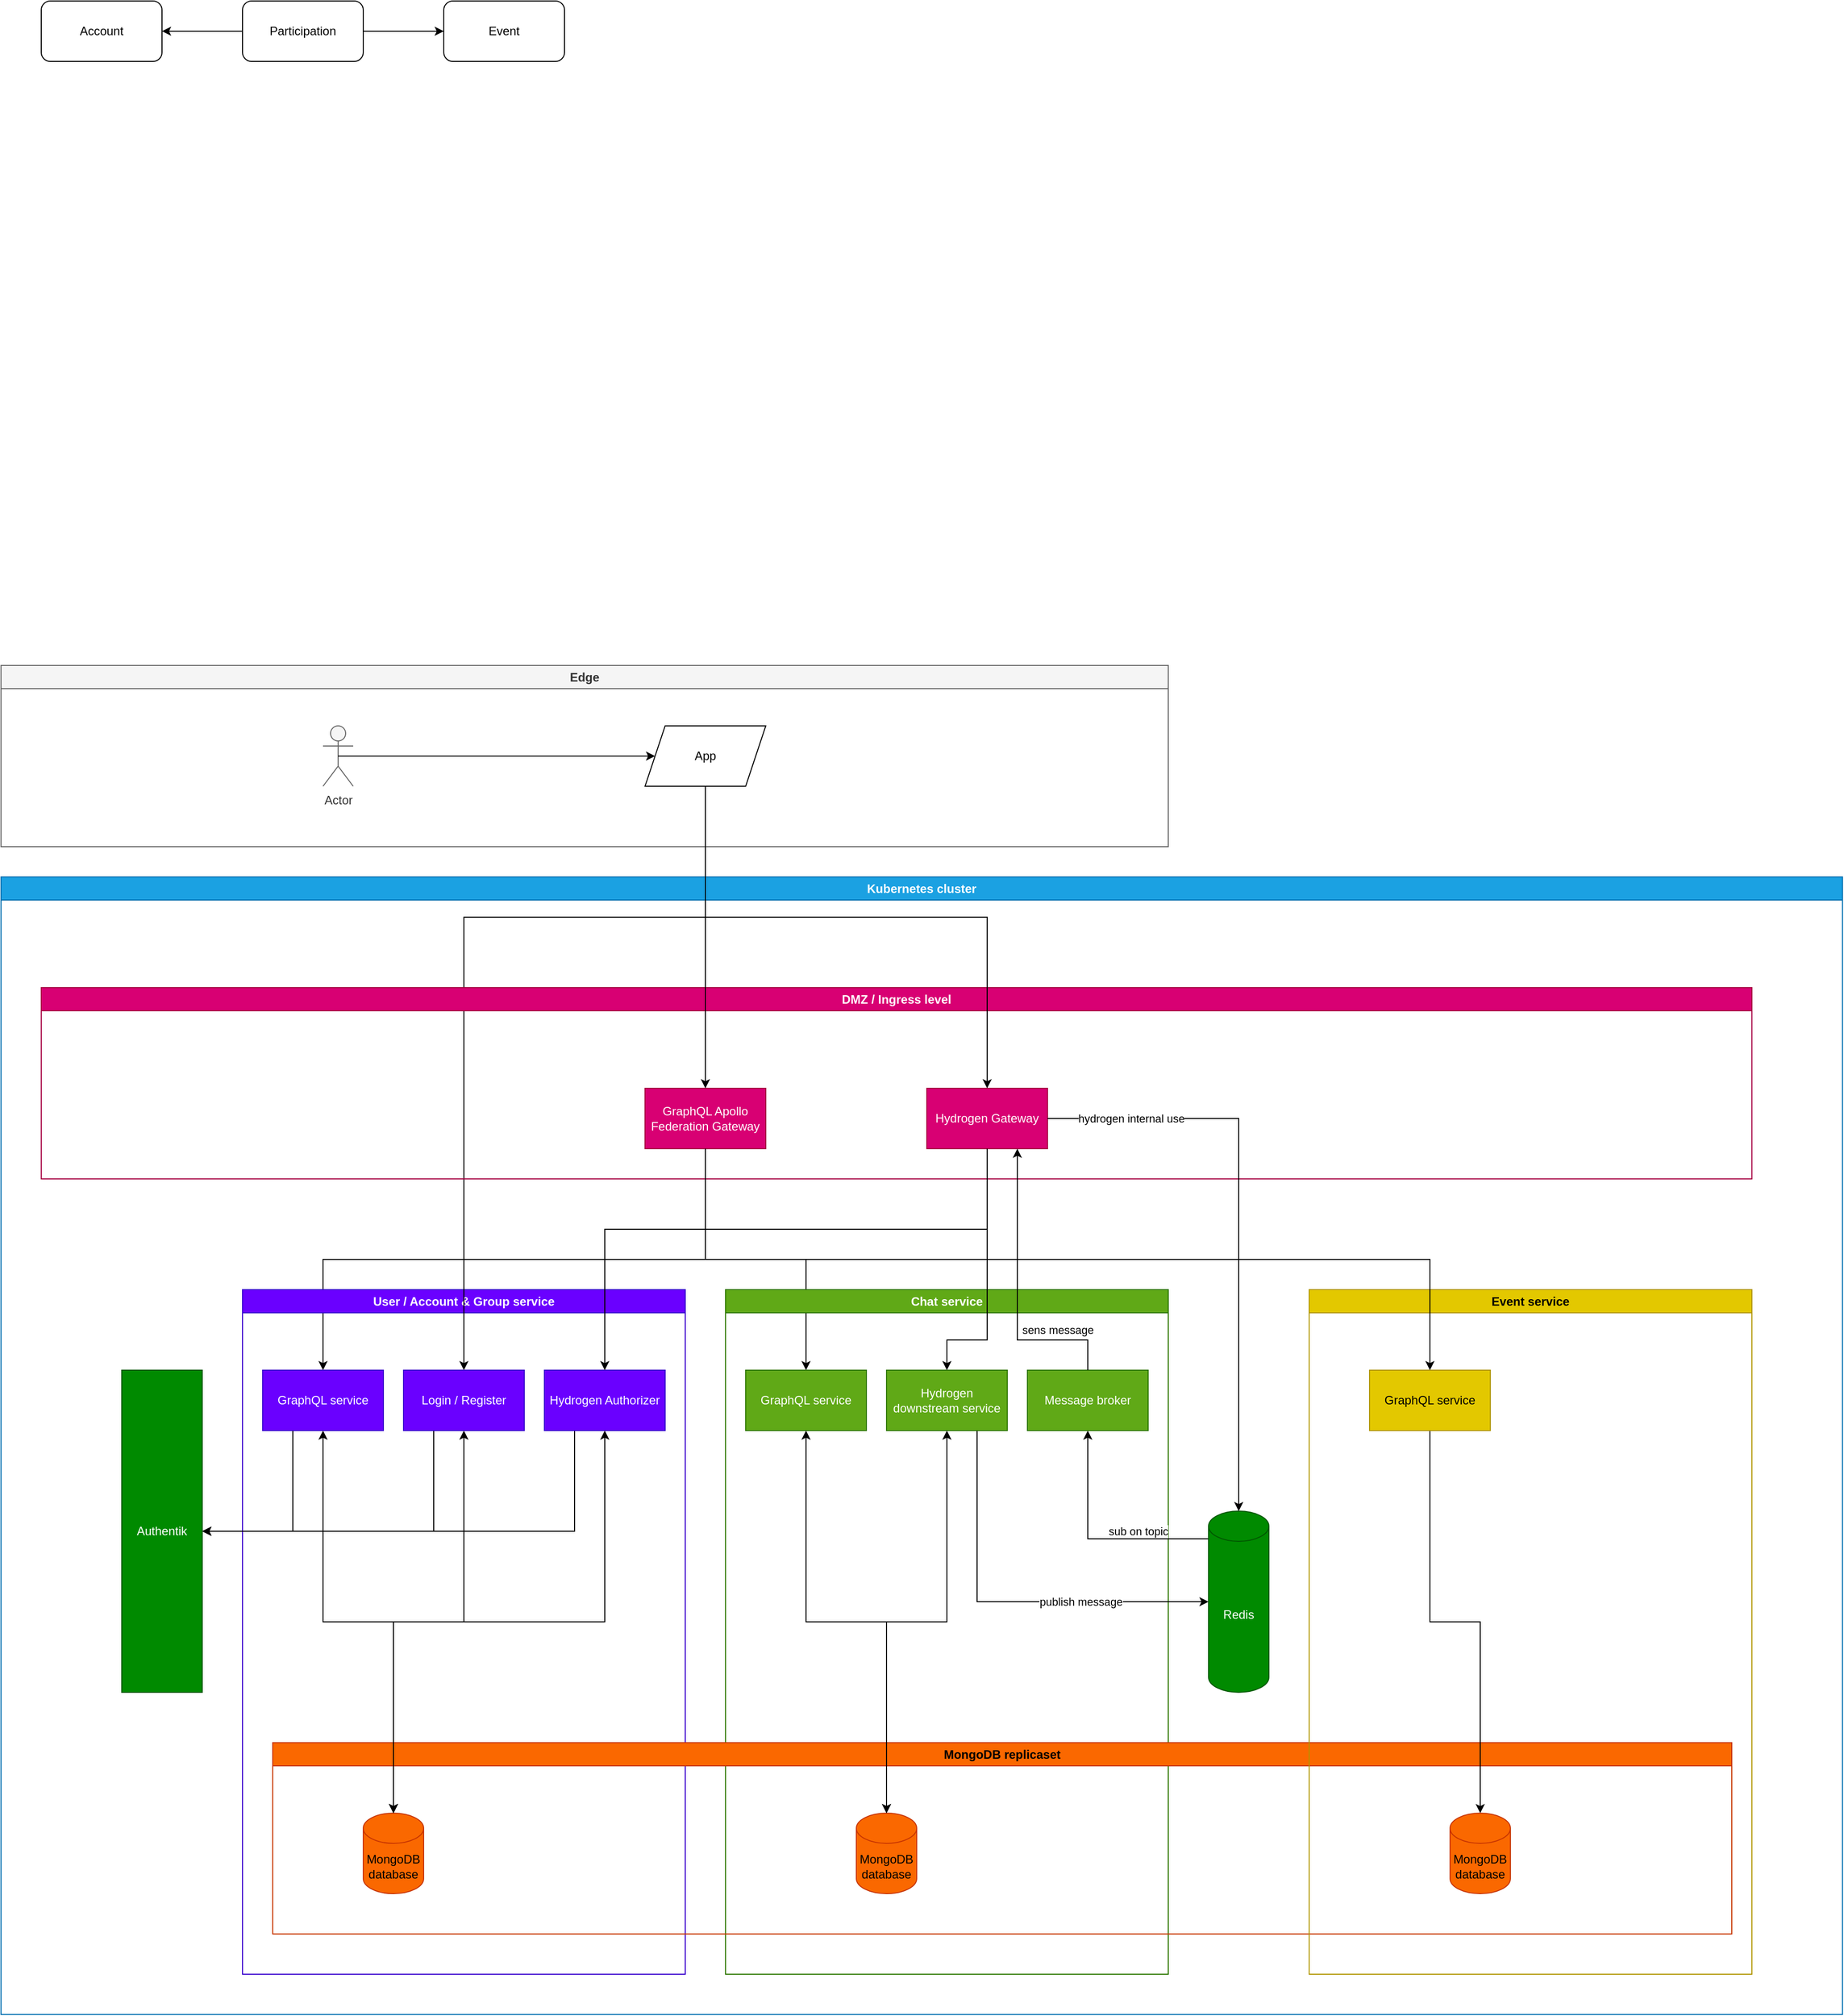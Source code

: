 <mxfile>
    <diagram id="eonuVI6e9_lfqIxwHtAF" name="Page-1">
        <mxGraphModel dx="1548" dy="1586" grid="1" gridSize="10" guides="1" tooltips="1" connect="1" arrows="1" fold="1" page="1" pageScale="1" pageWidth="850" pageHeight="1100" math="0" shadow="0">
            <root>
                <mxCell id="0"/>
                <mxCell id="1" parent="0"/>
                <mxCell id="oW09htYuWd6ovNzYBB8p-22" value="Edge" style="swimlane;whiteSpace=wrap;html=1;fillColor=#f5f5f5;fontColor=#333333;strokeColor=#666666;" parent="1" vertex="1">
                    <mxGeometry y="-340" width="1160" height="180" as="geometry"/>
                </mxCell>
                <mxCell id="oW09htYuWd6ovNzYBB8p-23" value="Kubernetes cluster" style="swimlane;whiteSpace=wrap;html=1;fillColor=#1ba1e2;strokeColor=#006EAF;fontColor=#ffffff;" parent="1" vertex="1">
                    <mxGeometry y="-130" width="1830" height="1130" as="geometry"/>
                </mxCell>
                <mxCell id="oW09htYuWd6ovNzYBB8p-10" style="edgeStyle=orthogonalEdgeStyle;rounded=0;orthogonalLoop=1;jettySize=auto;html=1;exitX=0.5;exitY=1;exitDx=0;exitDy=0;entryX=0.5;entryY=0;entryDx=0;entryDy=0;" parent="oW09htYuWd6ovNzYBB8p-23" source="oW09htYuWd6ovNzYBB8p-1" target="oW09htYuWd6ovNzYBB8p-7" edge="1">
                    <mxGeometry relative="1" as="geometry"/>
                </mxCell>
                <mxCell id="oW09htYuWd6ovNzYBB8p-11" style="edgeStyle=orthogonalEdgeStyle;rounded=0;orthogonalLoop=1;jettySize=auto;html=1;exitX=0.5;exitY=1;exitDx=0;exitDy=0;entryX=0.5;entryY=0;entryDx=0;entryDy=0;" parent="oW09htYuWd6ovNzYBB8p-23" source="oW09htYuWd6ovNzYBB8p-1" target="oW09htYuWd6ovNzYBB8p-9" edge="1">
                    <mxGeometry relative="1" as="geometry"/>
                </mxCell>
                <mxCell id="oW09htYuWd6ovNzYBB8p-3" value="User / Account &amp;amp; Group service" style="swimlane;whiteSpace=wrap;html=1;fillColor=#6a00ff;strokeColor=#3700CC;fontColor=#ffffff;" parent="oW09htYuWd6ovNzYBB8p-23" vertex="1">
                    <mxGeometry x="240" y="410" width="440" height="680" as="geometry"/>
                </mxCell>
                <mxCell id="oW09htYuWd6ovNzYBB8p-8" value="Chat service" style="swimlane;whiteSpace=wrap;html=1;fillColor=#60a917;strokeColor=#2D7600;fontColor=#ffffff;" parent="oW09htYuWd6ovNzYBB8p-23" vertex="1">
                    <mxGeometry x="720" y="410" width="440" height="680" as="geometry"/>
                </mxCell>
                <mxCell id="oW09htYuWd6ovNzYBB8p-16" style="edgeStyle=orthogonalEdgeStyle;rounded=0;orthogonalLoop=1;jettySize=auto;html=1;exitX=0.5;exitY=1;exitDx=0;exitDy=0;entryX=0.5;entryY=0;entryDx=0;entryDy=0;" parent="oW09htYuWd6ovNzYBB8p-23" source="oW09htYuWd6ovNzYBB8p-15" target="oW09htYuWd6ovNzYBB8p-13" edge="1">
                    <mxGeometry relative="1" as="geometry">
                        <Array as="points">
                            <mxPoint x="700" y="40"/>
                            <mxPoint x="460" y="40"/>
                        </Array>
                    </mxGeometry>
                </mxCell>
                <mxCell id="oW09htYuWd6ovNzYBB8p-20" value="DMZ / Ingress level" style="swimlane;whiteSpace=wrap;html=1;fillColor=#d80073;strokeColor=#A50040;fontColor=#ffffff;" parent="oW09htYuWd6ovNzYBB8p-23" vertex="1">
                    <mxGeometry x="40" y="110" width="1700" height="190" as="geometry"/>
                </mxCell>
                <mxCell id="oW09htYuWd6ovNzYBB8p-1" value="GraphQL Apollo Federation Gateway" style="rounded=0;whiteSpace=wrap;html=1;fillColor=#d80073;strokeColor=#A50040;fontColor=#ffffff;" parent="oW09htYuWd6ovNzYBB8p-20" vertex="1">
                    <mxGeometry x="600" y="100" width="120" height="60" as="geometry"/>
                </mxCell>
                <mxCell id="oW09htYuWd6ovNzYBB8p-12" value="Hydrogen Gateway" style="rounded=0;whiteSpace=wrap;html=1;fillColor=#d80073;strokeColor=#A50040;fontColor=#ffffff;" parent="oW09htYuWd6ovNzYBB8p-20" vertex="1">
                    <mxGeometry x="880" y="100" width="120" height="60" as="geometry"/>
                </mxCell>
                <mxCell id="oW09htYuWd6ovNzYBB8p-14" value="Actor" style="shape=umlActor;verticalLabelPosition=bottom;verticalAlign=top;html=1;outlineConnect=0;fillColor=#f5f5f5;fontColor=#333333;strokeColor=#666666;" parent="oW09htYuWd6ovNzYBB8p-23" vertex="1">
                    <mxGeometry x="320" y="-150" width="30" height="60" as="geometry"/>
                </mxCell>
                <mxCell id="oW09htYuWd6ovNzYBB8p-15" value="App" style="shape=parallelogram;perimeter=parallelogramPerimeter;whiteSpace=wrap;html=1;fixedSize=1;" parent="oW09htYuWd6ovNzYBB8p-23" vertex="1">
                    <mxGeometry x="640" y="-150" width="120" height="60" as="geometry"/>
                </mxCell>
                <mxCell id="oW09htYuWd6ovNzYBB8p-19" style="edgeStyle=orthogonalEdgeStyle;rounded=0;orthogonalLoop=1;jettySize=auto;html=1;exitX=0.5;exitY=0.5;exitDx=0;exitDy=0;exitPerimeter=0;entryX=0;entryY=0.5;entryDx=0;entryDy=0;" parent="oW09htYuWd6ovNzYBB8p-23" source="oW09htYuWd6ovNzYBB8p-14" target="oW09htYuWd6ovNzYBB8p-15" edge="1">
                    <mxGeometry relative="1" as="geometry"/>
                </mxCell>
                <mxCell id="oW09htYuWd6ovNzYBB8p-5" value="MongoDB replicaset" style="swimlane;whiteSpace=wrap;html=1;fillColor=#fa6800;strokeColor=#C73500;fontColor=#000000;" parent="oW09htYuWd6ovNzYBB8p-23" vertex="1">
                    <mxGeometry x="270" y="860" width="1450" height="190" as="geometry"/>
                </mxCell>
                <mxCell id="oW09htYuWd6ovNzYBB8p-4" value="MongoDB database" style="shape=cylinder3;whiteSpace=wrap;html=1;boundedLbl=1;backgroundOutline=1;size=15;fillColor=#fa6800;strokeColor=#C73500;fontColor=#000000;" parent="oW09htYuWd6ovNzYBB8p-5" vertex="1">
                    <mxGeometry x="90" y="70" width="60" height="80" as="geometry"/>
                </mxCell>
                <mxCell id="oW09htYuWd6ovNzYBB8p-24" value="MongoDB database" style="shape=cylinder3;whiteSpace=wrap;html=1;boundedLbl=1;backgroundOutline=1;size=15;fillColor=#fa6800;strokeColor=#C73500;fontColor=#000000;" parent="oW09htYuWd6ovNzYBB8p-5" vertex="1">
                    <mxGeometry x="580" y="70" width="60" height="80" as="geometry"/>
                </mxCell>
                <mxCell id="oW09htYuWd6ovNzYBB8p-54" style="edgeStyle=orthogonalEdgeStyle;rounded=0;orthogonalLoop=1;jettySize=auto;html=1;exitX=0.25;exitY=1;exitDx=0;exitDy=0;entryX=1;entryY=0.5;entryDx=0;entryDy=0;startArrow=none;startFill=0;" parent="oW09htYuWd6ovNzYBB8p-23" source="oW09htYuWd6ovNzYBB8p-25" target="oW09htYuWd6ovNzYBB8p-51" edge="1">
                    <mxGeometry relative="1" as="geometry"/>
                </mxCell>
                <mxCell id="oW09htYuWd6ovNzYBB8p-25" value="Hydrogen Authorizer" style="rounded=0;whiteSpace=wrap;html=1;fillColor=#6a00ff;strokeColor=#3700CC;fontColor=#ffffff;" parent="oW09htYuWd6ovNzYBB8p-23" vertex="1">
                    <mxGeometry x="540" y="490" width="120" height="60" as="geometry"/>
                </mxCell>
                <mxCell id="oW09htYuWd6ovNzYBB8p-17" style="edgeStyle=orthogonalEdgeStyle;rounded=0;orthogonalLoop=1;jettySize=auto;html=1;exitX=0.5;exitY=1;exitDx=0;exitDy=0;entryX=0.5;entryY=0;entryDx=0;entryDy=0;" parent="oW09htYuWd6ovNzYBB8p-23" source="oW09htYuWd6ovNzYBB8p-15" target="oW09htYuWd6ovNzYBB8p-1" edge="1">
                    <mxGeometry relative="1" as="geometry"/>
                </mxCell>
                <mxCell id="oW09htYuWd6ovNzYBB8p-32" style="edgeStyle=orthogonalEdgeStyle;rounded=0;orthogonalLoop=1;jettySize=auto;html=1;exitX=0.5;exitY=1;exitDx=0;exitDy=0;entryX=0.5;entryY=0;entryDx=0;entryDy=0;entryPerimeter=0;startArrow=classic;startFill=1;" parent="oW09htYuWd6ovNzYBB8p-23" source="oW09htYuWd6ovNzYBB8p-13" target="oW09htYuWd6ovNzYBB8p-4" edge="1">
                    <mxGeometry relative="1" as="geometry"/>
                </mxCell>
                <mxCell id="oW09htYuWd6ovNzYBB8p-18" style="edgeStyle=orthogonalEdgeStyle;rounded=0;orthogonalLoop=1;jettySize=auto;html=1;exitX=0.5;exitY=1;exitDx=0;exitDy=0;entryX=0.5;entryY=0;entryDx=0;entryDy=0;" parent="oW09htYuWd6ovNzYBB8p-23" source="oW09htYuWd6ovNzYBB8p-15" target="oW09htYuWd6ovNzYBB8p-12" edge="1">
                    <mxGeometry relative="1" as="geometry">
                        <Array as="points">
                            <mxPoint x="700" y="40"/>
                            <mxPoint x="980" y="40"/>
                        </Array>
                    </mxGeometry>
                </mxCell>
                <mxCell id="oW09htYuWd6ovNzYBB8p-53" style="edgeStyle=orthogonalEdgeStyle;rounded=0;orthogonalLoop=1;jettySize=auto;html=1;exitX=0.25;exitY=1;exitDx=0;exitDy=0;entryX=1;entryY=0.5;entryDx=0;entryDy=0;startArrow=none;startFill=0;" parent="oW09htYuWd6ovNzYBB8p-23" source="oW09htYuWd6ovNzYBB8p-13" target="oW09htYuWd6ovNzYBB8p-51" edge="1">
                    <mxGeometry relative="1" as="geometry"/>
                </mxCell>
                <mxCell id="oW09htYuWd6ovNzYBB8p-13" value="Login / Register" style="rounded=0;whiteSpace=wrap;html=1;fillColor=#6a00ff;strokeColor=#3700CC;fontColor=#ffffff;" parent="oW09htYuWd6ovNzYBB8p-23" vertex="1">
                    <mxGeometry x="400" y="490" width="120" height="60" as="geometry"/>
                </mxCell>
                <mxCell id="oW09htYuWd6ovNzYBB8p-30" style="edgeStyle=orthogonalEdgeStyle;rounded=0;orthogonalLoop=1;jettySize=auto;html=1;exitX=0.5;exitY=1;exitDx=0;exitDy=0;entryX=0.5;entryY=0;entryDx=0;entryDy=0;entryPerimeter=0;startArrow=classic;startFill=1;" parent="oW09htYuWd6ovNzYBB8p-23" source="oW09htYuWd6ovNzYBB8p-7" target="oW09htYuWd6ovNzYBB8p-4" edge="1">
                    <mxGeometry relative="1" as="geometry"/>
                </mxCell>
                <mxCell id="oW09htYuWd6ovNzYBB8p-52" style="edgeStyle=orthogonalEdgeStyle;rounded=0;orthogonalLoop=1;jettySize=auto;html=1;exitX=0.25;exitY=1;exitDx=0;exitDy=0;entryX=1;entryY=0.5;entryDx=0;entryDy=0;startArrow=none;startFill=0;" parent="oW09htYuWd6ovNzYBB8p-23" source="oW09htYuWd6ovNzYBB8p-7" target="oW09htYuWd6ovNzYBB8p-51" edge="1">
                    <mxGeometry relative="1" as="geometry"/>
                </mxCell>
                <mxCell id="oW09htYuWd6ovNzYBB8p-7" value="GraphQL service" style="rounded=0;whiteSpace=wrap;html=1;fillColor=#6a00ff;strokeColor=#3700CC;fontColor=#ffffff;" parent="oW09htYuWd6ovNzYBB8p-23" vertex="1">
                    <mxGeometry x="260" y="490" width="120" height="60" as="geometry"/>
                </mxCell>
                <mxCell id="oW09htYuWd6ovNzYBB8p-43" style="edgeStyle=orthogonalEdgeStyle;rounded=0;orthogonalLoop=1;jettySize=auto;html=1;exitX=0.75;exitY=1;exitDx=0;exitDy=0;entryX=0;entryY=0.5;entryDx=0;entryDy=0;entryPerimeter=0;startArrow=none;startFill=0;" parent="oW09htYuWd6ovNzYBB8p-23" source="oW09htYuWd6ovNzYBB8p-27" target="oW09htYuWd6ovNzYBB8p-39" edge="1">
                    <mxGeometry relative="1" as="geometry"/>
                </mxCell>
                <mxCell id="oW09htYuWd6ovNzYBB8p-48" value="publish message" style="edgeLabel;html=1;align=center;verticalAlign=middle;resizable=0;points=[];" parent="oW09htYuWd6ovNzYBB8p-43" vertex="1" connectable="0">
                    <mxGeometry x="0.365" relative="1" as="geometry">
                        <mxPoint as="offset"/>
                    </mxGeometry>
                </mxCell>
                <mxCell id="oW09htYuWd6ovNzYBB8p-27" value="Hydrogen downstream service" style="rounded=0;whiteSpace=wrap;html=1;fillColor=#60a917;strokeColor=#2D7600;fontColor=#ffffff;" parent="oW09htYuWd6ovNzYBB8p-23" vertex="1">
                    <mxGeometry x="880" y="490" width="120" height="60" as="geometry"/>
                </mxCell>
                <mxCell id="oW09htYuWd6ovNzYBB8p-33" style="edgeStyle=orthogonalEdgeStyle;rounded=0;orthogonalLoop=1;jettySize=auto;html=1;exitX=0.5;exitY=1;exitDx=0;exitDy=0;startArrow=classic;startFill=1;entryX=0.5;entryY=0;entryDx=0;entryDy=0;entryPerimeter=0;" parent="oW09htYuWd6ovNzYBB8p-23" source="oW09htYuWd6ovNzYBB8p-25" target="oW09htYuWd6ovNzYBB8p-4" edge="1">
                    <mxGeometry relative="1" as="geometry">
                        <mxPoint x="400" y="840" as="targetPoint"/>
                    </mxGeometry>
                </mxCell>
                <mxCell id="oW09htYuWd6ovNzYBB8p-35" style="edgeStyle=orthogonalEdgeStyle;rounded=0;orthogonalLoop=1;jettySize=auto;html=1;exitX=0.5;exitY=1;exitDx=0;exitDy=0;startArrow=classic;startFill=1;entryX=0.5;entryY=0;entryDx=0;entryDy=0;entryPerimeter=0;" parent="oW09htYuWd6ovNzYBB8p-23" source="oW09htYuWd6ovNzYBB8p-27" target="oW09htYuWd6ovNzYBB8p-24" edge="1">
                    <mxGeometry relative="1" as="geometry">
                        <mxPoint x="870" y="840" as="targetPoint"/>
                    </mxGeometry>
                </mxCell>
                <mxCell id="oW09htYuWd6ovNzYBB8p-44" style="edgeStyle=orthogonalEdgeStyle;rounded=0;orthogonalLoop=1;jettySize=auto;html=1;exitX=0;exitY=0;exitDx=0;exitDy=27.5;exitPerimeter=0;entryX=0.5;entryY=1;entryDx=0;entryDy=0;startArrow=none;startFill=0;" parent="oW09htYuWd6ovNzYBB8p-23" source="oW09htYuWd6ovNzYBB8p-39" target="oW09htYuWd6ovNzYBB8p-40" edge="1">
                    <mxGeometry relative="1" as="geometry"/>
                </mxCell>
                <mxCell id="oW09htYuWd6ovNzYBB8p-47" value="sub on topic" style="edgeLabel;html=1;align=center;verticalAlign=middle;resizable=0;points=[];" parent="oW09htYuWd6ovNzYBB8p-44" vertex="1" connectable="0">
                    <mxGeometry x="-0.325" y="-2" relative="1" as="geometry">
                        <mxPoint x="7" y="-6" as="offset"/>
                    </mxGeometry>
                </mxCell>
                <mxCell id="oW09htYuWd6ovNzYBB8p-39" value="Redis" style="shape=cylinder3;whiteSpace=wrap;html=1;boundedLbl=1;backgroundOutline=1;size=15;fillColor=#008a00;strokeColor=#005700;fontColor=#ffffff;" parent="oW09htYuWd6ovNzYBB8p-23" vertex="1">
                    <mxGeometry x="1200" y="630" width="60" height="180" as="geometry"/>
                </mxCell>
                <mxCell id="oW09htYuWd6ovNzYBB8p-40" value="Message broker" style="rounded=0;whiteSpace=wrap;html=1;fillColor=#60a917;strokeColor=#2D7600;fontColor=#ffffff;" parent="oW09htYuWd6ovNzYBB8p-23" vertex="1">
                    <mxGeometry x="1020" y="490" width="120" height="60" as="geometry"/>
                </mxCell>
                <mxCell id="oW09htYuWd6ovNzYBB8p-9" value="GraphQL service" style="rounded=0;whiteSpace=wrap;html=1;fillColor=#60a917;strokeColor=#2D7600;fontColor=#ffffff;" parent="oW09htYuWd6ovNzYBB8p-23" vertex="1">
                    <mxGeometry x="740" y="490" width="120" height="60" as="geometry"/>
                </mxCell>
                <mxCell id="oW09htYuWd6ovNzYBB8p-34" style="edgeStyle=orthogonalEdgeStyle;rounded=0;orthogonalLoop=1;jettySize=auto;html=1;exitX=0.5;exitY=1;exitDx=0;exitDy=0;entryX=0.5;entryY=0;entryDx=0;entryDy=0;entryPerimeter=0;startArrow=classic;startFill=1;" parent="oW09htYuWd6ovNzYBB8p-23" source="oW09htYuWd6ovNzYBB8p-9" target="oW09htYuWd6ovNzYBB8p-24" edge="1">
                    <mxGeometry relative="1" as="geometry"/>
                </mxCell>
                <mxCell id="oW09htYuWd6ovNzYBB8p-26" style="edgeStyle=orthogonalEdgeStyle;rounded=0;orthogonalLoop=1;jettySize=auto;html=1;exitX=0.5;exitY=1;exitDx=0;exitDy=0;entryX=0.5;entryY=0;entryDx=0;entryDy=0;" parent="oW09htYuWd6ovNzYBB8p-23" source="oW09htYuWd6ovNzYBB8p-12" target="oW09htYuWd6ovNzYBB8p-25" edge="1">
                    <mxGeometry relative="1" as="geometry">
                        <Array as="points">
                            <mxPoint x="980" y="350"/>
                            <mxPoint x="600" y="350"/>
                        </Array>
                    </mxGeometry>
                </mxCell>
                <mxCell id="oW09htYuWd6ovNzYBB8p-29" style="edgeStyle=orthogonalEdgeStyle;rounded=0;orthogonalLoop=1;jettySize=auto;html=1;exitX=0.5;exitY=1;exitDx=0;exitDy=0;entryX=0.5;entryY=0;entryDx=0;entryDy=0;startArrow=none;startFill=0;" parent="oW09htYuWd6ovNzYBB8p-23" source="oW09htYuWd6ovNzYBB8p-12" target="oW09htYuWd6ovNzYBB8p-27" edge="1">
                    <mxGeometry relative="1" as="geometry">
                        <Array as="points">
                            <mxPoint x="980" y="460"/>
                            <mxPoint x="940" y="460"/>
                        </Array>
                    </mxGeometry>
                </mxCell>
                <mxCell id="oW09htYuWd6ovNzYBB8p-42" style="edgeStyle=orthogonalEdgeStyle;rounded=0;orthogonalLoop=1;jettySize=auto;html=1;exitX=0.5;exitY=0;exitDx=0;exitDy=0;entryX=0.75;entryY=1;entryDx=0;entryDy=0;startArrow=none;startFill=0;" parent="oW09htYuWd6ovNzYBB8p-23" source="oW09htYuWd6ovNzYBB8p-40" target="oW09htYuWd6ovNzYBB8p-12" edge="1">
                    <mxGeometry relative="1" as="geometry">
                        <Array as="points">
                            <mxPoint x="1080" y="460"/>
                            <mxPoint x="1010" y="460"/>
                        </Array>
                    </mxGeometry>
                </mxCell>
                <mxCell id="oW09htYuWd6ovNzYBB8p-49" value="sens message" style="edgeLabel;html=1;align=center;verticalAlign=middle;resizable=0;points=[];" parent="oW09htYuWd6ovNzYBB8p-42" vertex="1" connectable="0">
                    <mxGeometry x="0.076" y="-2" relative="1" as="geometry">
                        <mxPoint x="38" y="46" as="offset"/>
                    </mxGeometry>
                </mxCell>
                <mxCell id="oW09htYuWd6ovNzYBB8p-45" style="edgeStyle=orthogonalEdgeStyle;rounded=0;orthogonalLoop=1;jettySize=auto;html=1;exitX=1;exitY=0.5;exitDx=0;exitDy=0;entryX=0.5;entryY=0;entryDx=0;entryDy=0;entryPerimeter=0;startArrow=none;startFill=0;" parent="oW09htYuWd6ovNzYBB8p-23" source="oW09htYuWd6ovNzYBB8p-12" target="oW09htYuWd6ovNzYBB8p-39" edge="1">
                    <mxGeometry relative="1" as="geometry"/>
                </mxCell>
                <mxCell id="oW09htYuWd6ovNzYBB8p-46" value="hydrogen internal use" style="edgeLabel;html=1;align=center;verticalAlign=middle;resizable=0;points=[];" parent="oW09htYuWd6ovNzYBB8p-45" vertex="1" connectable="0">
                    <mxGeometry x="-0.713" relative="1" as="geometry">
                        <mxPoint as="offset"/>
                    </mxGeometry>
                </mxCell>
                <mxCell id="oW09htYuWd6ovNzYBB8p-51" value="Authentik" style="rounded=0;whiteSpace=wrap;html=1;shadow=0;glass=0;sketch=0;fillColor=#008a00;strokeColor=#005700;fontColor=#ffffff;" parent="oW09htYuWd6ovNzYBB8p-23" vertex="1">
                    <mxGeometry x="120" y="490" width="80" height="320" as="geometry"/>
                </mxCell>
                <mxCell id="oW09htYuWd6ovNzYBB8p-56" value="Event service" style="swimlane;whiteSpace=wrap;html=1;fillColor=#e3c800;strokeColor=#B09500;fontColor=#000000;" parent="oW09htYuWd6ovNzYBB8p-23" vertex="1">
                    <mxGeometry x="1300" y="410" width="440" height="680" as="geometry"/>
                </mxCell>
                <mxCell id="oW09htYuWd6ovNzYBB8p-59" style="edgeStyle=orthogonalEdgeStyle;rounded=0;orthogonalLoop=1;jettySize=auto;html=1;exitX=0.5;exitY=1;exitDx=0;exitDy=0;entryX=0.5;entryY=0;entryDx=0;entryDy=0;entryPerimeter=0;startArrow=none;startFill=0;" parent="oW09htYuWd6ovNzYBB8p-56" source="oW09htYuWd6ovNzYBB8p-57" target="oW09htYuWd6ovNzYBB8p-58" edge="1">
                    <mxGeometry relative="1" as="geometry"/>
                </mxCell>
                <mxCell id="oW09htYuWd6ovNzYBB8p-57" value="GraphQL service" style="rounded=0;whiteSpace=wrap;html=1;fillColor=#e3c800;strokeColor=#B09500;fontColor=#000000;" parent="oW09htYuWd6ovNzYBB8p-56" vertex="1">
                    <mxGeometry x="60" y="80" width="120" height="60" as="geometry"/>
                </mxCell>
                <mxCell id="oW09htYuWd6ovNzYBB8p-58" value="MongoDB database" style="shape=cylinder3;whiteSpace=wrap;html=1;boundedLbl=1;backgroundOutline=1;size=15;fillColor=#fa6800;strokeColor=#C73500;fontColor=#000000;" parent="oW09htYuWd6ovNzYBB8p-56" vertex="1">
                    <mxGeometry x="140" y="520" width="60" height="80" as="geometry"/>
                </mxCell>
                <mxCell id="oW09htYuWd6ovNzYBB8p-60" style="edgeStyle=orthogonalEdgeStyle;rounded=0;orthogonalLoop=1;jettySize=auto;html=1;exitX=0.5;exitY=1;exitDx=0;exitDy=0;entryX=0.5;entryY=0;entryDx=0;entryDy=0;startArrow=none;startFill=0;" parent="oW09htYuWd6ovNzYBB8p-23" source="oW09htYuWd6ovNzYBB8p-1" target="oW09htYuWd6ovNzYBB8p-57" edge="1">
                    <mxGeometry relative="1" as="geometry"/>
                </mxCell>
                <mxCell id="34" value="Event" style="rounded=1;whiteSpace=wrap;html=1;" vertex="1" parent="1">
                    <mxGeometry x="440" y="-1000" width="120" height="60" as="geometry"/>
                </mxCell>
                <mxCell id="35" value="Account" style="rounded=1;whiteSpace=wrap;html=1;" vertex="1" parent="1">
                    <mxGeometry x="40" y="-1000" width="120" height="60" as="geometry"/>
                </mxCell>
                <mxCell id="38" style="edgeStyle=none;html=1;exitX=0;exitY=0.5;exitDx=0;exitDy=0;entryX=1;entryY=0.5;entryDx=0;entryDy=0;" edge="1" parent="1" source="36" target="35">
                    <mxGeometry relative="1" as="geometry"/>
                </mxCell>
                <mxCell id="39" style="edgeStyle=none;html=1;exitX=1;exitY=0.5;exitDx=0;exitDy=0;entryX=0;entryY=0.5;entryDx=0;entryDy=0;" edge="1" parent="1" source="36" target="34">
                    <mxGeometry relative="1" as="geometry"/>
                </mxCell>
                <mxCell id="36" value="Participation" style="rounded=1;whiteSpace=wrap;html=1;" vertex="1" parent="1">
                    <mxGeometry x="240" y="-1000" width="120" height="60" as="geometry"/>
                </mxCell>
            </root>
        </mxGraphModel>
    </diagram>
</mxfile>